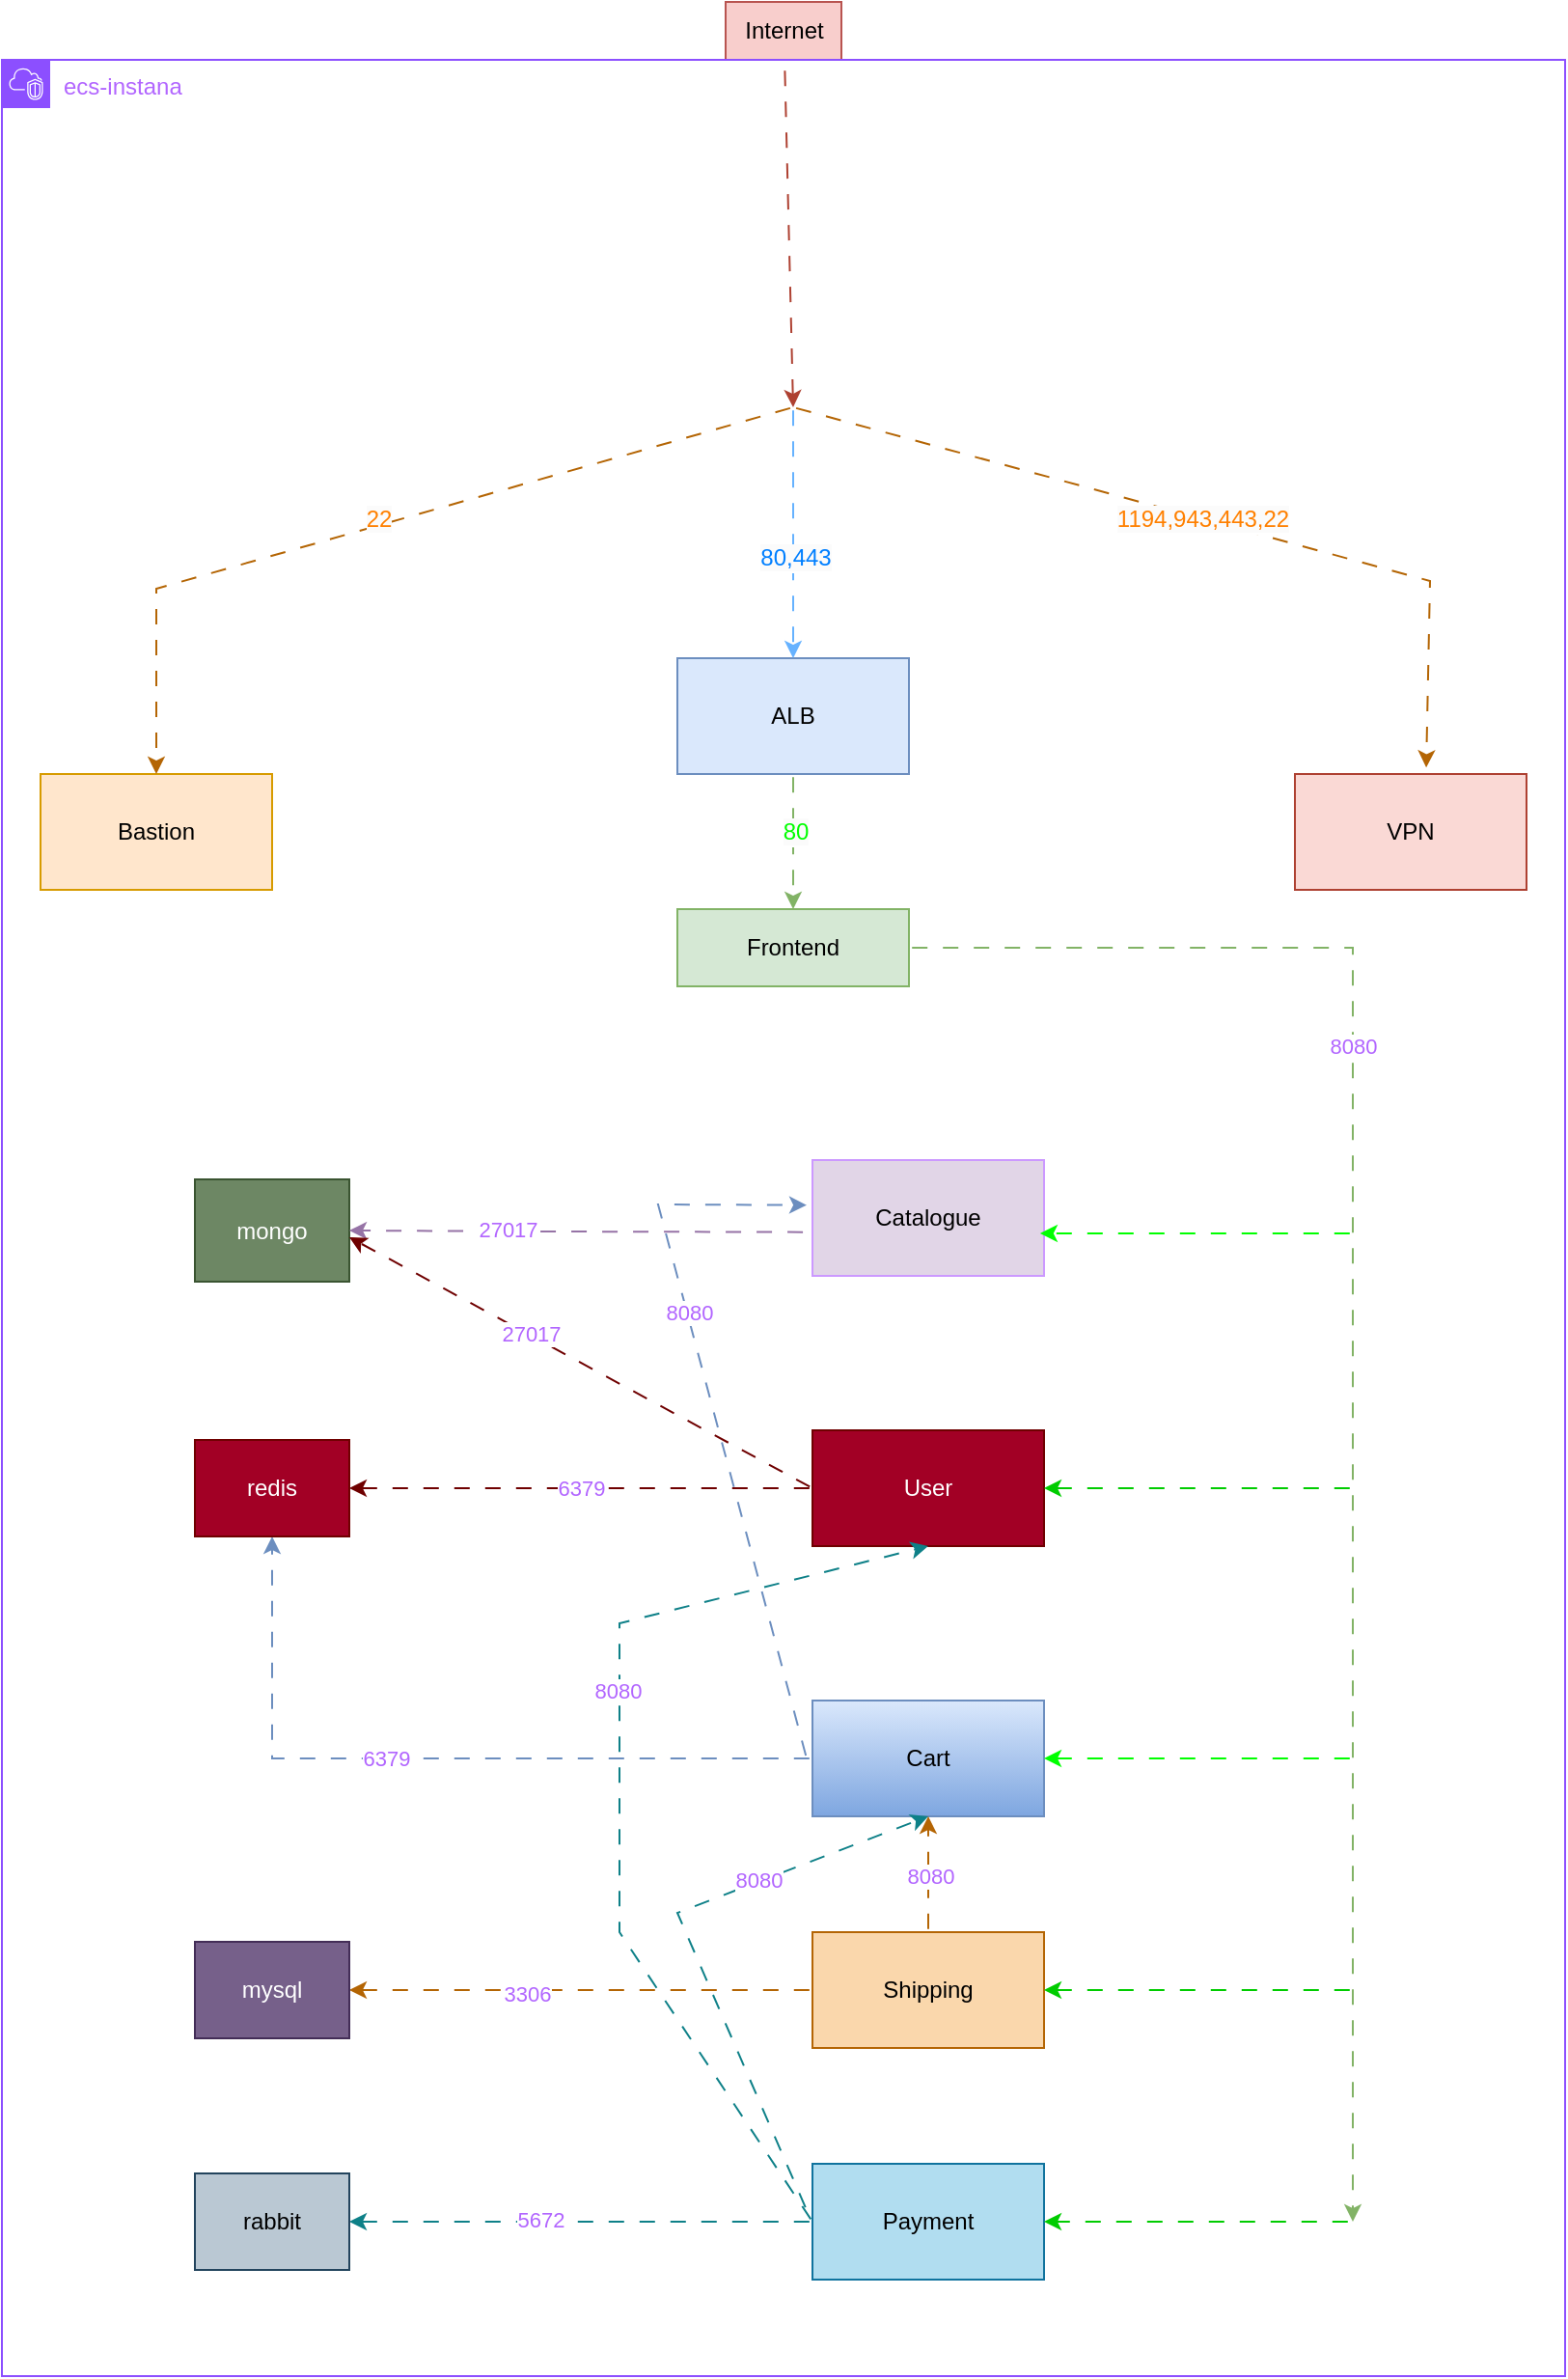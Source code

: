 <mxfile version="24.7.16">
  <diagram name="Page-1" id="QW8hZy0vqoB4EWyRL6TY">
    <mxGraphModel dx="1041" dy="1726" grid="1" gridSize="10" guides="1" tooltips="1" connect="1" arrows="1" fold="1" page="1" pageScale="1" pageWidth="850" pageHeight="1100" background="#FFFFFF" math="0" shadow="0">
      <root>
        <mxCell id="0" />
        <mxCell id="1" parent="0" />
        <mxCell id="bsLsJeDPsuY6xlqFyv93-109" value="&lt;font color=&quot;#b266ff&quot;&gt;6379&lt;/font&gt;" style="edgeStyle=orthogonalEdgeStyle;rounded=0;orthogonalLoop=1;jettySize=auto;html=1;flowAnimation=1;fillColor=#a20025;strokeColor=#6F0000;entryX=1;entryY=0.5;entryDx=0;entryDy=0;" edge="1" parent="1" source="bsLsJeDPsuY6xlqFyv93-110" target="bsLsJeDPsuY6xlqFyv93-122">
          <mxGeometry relative="1" as="geometry">
            <mxPoint x="200" y="520" as="targetPoint" />
            <Array as="points">
              <mxPoint x="190" y="520" />
            </Array>
          </mxGeometry>
        </mxCell>
        <mxCell id="bsLsJeDPsuY6xlqFyv93-110" value="User" style="rounded=0;whiteSpace=wrap;html=1;fillColor=#a20025;strokeColor=#6F0000;fontColor=#ffffff;" vertex="1" parent="1">
          <mxGeometry x="430" y="490" width="120" height="60" as="geometry" />
        </mxCell>
        <mxCell id="bsLsJeDPsuY6xlqFyv93-111" style="edgeStyle=orthogonalEdgeStyle;rounded=0;orthogonalLoop=1;jettySize=auto;html=1;entryX=0.5;entryY=1;entryDx=0;entryDy=0;flowAnimation=1;fillColor=#dae8fc;strokeColor=#6c8ebf;gradientColor=#7ea6e0;" edge="1" parent="1" source="bsLsJeDPsuY6xlqFyv93-113" target="bsLsJeDPsuY6xlqFyv93-122">
          <mxGeometry relative="1" as="geometry">
            <Array as="points">
              <mxPoint x="150" y="660" />
            </Array>
          </mxGeometry>
        </mxCell>
        <mxCell id="bsLsJeDPsuY6xlqFyv93-112" value="&lt;font color=&quot;#b266ff&quot;&gt;6379&lt;/font&gt;" style="edgeLabel;html=1;align=center;verticalAlign=middle;resizable=0;points=[];" vertex="1" connectable="0" parent="bsLsJeDPsuY6xlqFyv93-111">
          <mxGeometry x="0.122" y="2" relative="1" as="geometry">
            <mxPoint y="-2" as="offset" />
          </mxGeometry>
        </mxCell>
        <mxCell id="bsLsJeDPsuY6xlqFyv93-113" value="Cart" style="rounded=0;whiteSpace=wrap;html=1;fillColor=#dae8fc;gradientColor=#7ea6e0;strokeColor=#6c8ebf;" vertex="1" parent="1">
          <mxGeometry x="430" y="630" width="120" height="60" as="geometry" />
        </mxCell>
        <mxCell id="bsLsJeDPsuY6xlqFyv93-114" value="Catalogue" style="rounded=0;whiteSpace=wrap;html=1;fillColor=#e1d5e7;strokeColor=#CC99FF;" vertex="1" parent="1">
          <mxGeometry x="430" y="350" width="120" height="60" as="geometry" />
        </mxCell>
        <mxCell id="bsLsJeDPsuY6xlqFyv93-115" style="edgeStyle=orthogonalEdgeStyle;rounded=0;orthogonalLoop=1;jettySize=auto;html=1;entryX=1;entryY=0.5;entryDx=0;entryDy=0;flowAnimation=1;fillColor=#fad7ac;strokeColor=#b46504;" edge="1" parent="1" source="bsLsJeDPsuY6xlqFyv93-119" target="bsLsJeDPsuY6xlqFyv93-124">
          <mxGeometry relative="1" as="geometry">
            <mxPoint x="70" y="780" as="targetPoint" />
          </mxGeometry>
        </mxCell>
        <mxCell id="bsLsJeDPsuY6xlqFyv93-116" value="&lt;font color=&quot;#b266ff&quot;&gt;3306&lt;/font&gt;" style="edgeLabel;html=1;align=center;verticalAlign=middle;resizable=0;points=[];" vertex="1" connectable="0" parent="bsLsJeDPsuY6xlqFyv93-115">
          <mxGeometry x="0.239" y="2" relative="1" as="geometry">
            <mxPoint as="offset" />
          </mxGeometry>
        </mxCell>
        <mxCell id="bsLsJeDPsuY6xlqFyv93-117" style="edgeStyle=orthogonalEdgeStyle;rounded=0;orthogonalLoop=1;jettySize=auto;html=1;entryX=0.5;entryY=1;entryDx=0;entryDy=0;flowAnimation=1;fillColor=#fad7ac;strokeColor=#b46504;" edge="1" parent="1" source="bsLsJeDPsuY6xlqFyv93-119" target="bsLsJeDPsuY6xlqFyv93-113">
          <mxGeometry relative="1" as="geometry" />
        </mxCell>
        <mxCell id="bsLsJeDPsuY6xlqFyv93-118" value="&lt;font color=&quot;#b266ff&quot;&gt;8080&lt;/font&gt;" style="edgeLabel;html=1;align=center;verticalAlign=middle;resizable=0;points=[];" vertex="1" connectable="0" parent="bsLsJeDPsuY6xlqFyv93-117">
          <mxGeometry x="-0.022" y="-1" relative="1" as="geometry">
            <mxPoint as="offset" />
          </mxGeometry>
        </mxCell>
        <mxCell id="bsLsJeDPsuY6xlqFyv93-119" value="Shipping" style="rounded=0;whiteSpace=wrap;html=1;fillColor=#fad7ac;strokeColor=#b46504;" vertex="1" parent="1">
          <mxGeometry x="430" y="750" width="120" height="60" as="geometry" />
        </mxCell>
        <mxCell id="bsLsJeDPsuY6xlqFyv93-120" style="edgeStyle=orthogonalEdgeStyle;rounded=0;orthogonalLoop=1;jettySize=auto;html=1;entryX=1;entryY=0.5;entryDx=0;entryDy=0;flowAnimation=1;fillColor=#b0e3e6;strokeColor=#0e8088;" edge="1" parent="1" source="bsLsJeDPsuY6xlqFyv93-121" target="bsLsJeDPsuY6xlqFyv93-125">
          <mxGeometry relative="1" as="geometry" />
        </mxCell>
        <mxCell id="bsLsJeDPsuY6xlqFyv93-161" value="&lt;font color=&quot;#b266ff&quot;&gt;5672&lt;/font&gt;" style="edgeLabel;html=1;align=center;verticalAlign=middle;resizable=0;points=[];" vertex="1" connectable="0" parent="bsLsJeDPsuY6xlqFyv93-120">
          <mxGeometry x="0.178" y="-1" relative="1" as="geometry">
            <mxPoint as="offset" />
          </mxGeometry>
        </mxCell>
        <mxCell id="bsLsJeDPsuY6xlqFyv93-121" value="Payment" style="rounded=0;whiteSpace=wrap;html=1;fillColor=#b1ddf0;strokeColor=#10739e;" vertex="1" parent="1">
          <mxGeometry x="430" y="870" width="120" height="60" as="geometry" />
        </mxCell>
        <mxCell id="bsLsJeDPsuY6xlqFyv93-122" value="redis" style="rounded=0;whiteSpace=wrap;html=1;fillColor=#a20025;fontColor=#ffffff;strokeColor=#6F0000;" vertex="1" parent="1">
          <mxGeometry x="110" y="495" width="80" height="50" as="geometry" />
        </mxCell>
        <mxCell id="bsLsJeDPsuY6xlqFyv93-123" value="mongo" style="rounded=0;whiteSpace=wrap;html=1;fillColor=#6d8764;fontColor=#ffffff;strokeColor=#3A5431;" vertex="1" parent="1">
          <mxGeometry x="110" y="360" width="80" height="53" as="geometry" />
        </mxCell>
        <mxCell id="bsLsJeDPsuY6xlqFyv93-124" value="mysql" style="rounded=0;whiteSpace=wrap;html=1;fillColor=#76608a;fontColor=#ffffff;strokeColor=#432D57;" vertex="1" parent="1">
          <mxGeometry x="110" y="755" width="80" height="50" as="geometry" />
        </mxCell>
        <mxCell id="bsLsJeDPsuY6xlqFyv93-125" value="rabbit" style="rounded=0;whiteSpace=wrap;html=1;fillColor=#bac8d3;strokeColor=#23445d;" vertex="1" parent="1">
          <mxGeometry x="110" y="875" width="80" height="50" as="geometry" />
        </mxCell>
        <mxCell id="bsLsJeDPsuY6xlqFyv93-126" value="Bastion" style="rounded=0;whiteSpace=wrap;html=1;fillColor=#ffe6cc;strokeColor=#d79b00;" vertex="1" parent="1">
          <mxGeometry x="30" y="150" width="120" height="60" as="geometry" />
        </mxCell>
        <mxCell id="bsLsJeDPsuY6xlqFyv93-127" value="VPN" style="rounded=0;whiteSpace=wrap;html=1;fillColor=#fad9d5;strokeColor=#ae4132;" vertex="1" parent="1">
          <mxGeometry x="680" y="150" width="120" height="60" as="geometry" />
        </mxCell>
        <mxCell id="bsLsJeDPsuY6xlqFyv93-128" style="edgeStyle=orthogonalEdgeStyle;rounded=0;orthogonalLoop=1;jettySize=auto;html=1;exitX=0.5;exitY=1;exitDx=0;exitDy=0;entryX=0.5;entryY=0;entryDx=0;entryDy=0;flowAnimation=1;fillColor=#d5e8d4;strokeColor=#82b366;" edge="1" parent="1" source="bsLsJeDPsuY6xlqFyv93-129" target="bsLsJeDPsuY6xlqFyv93-132">
          <mxGeometry relative="1" as="geometry" />
        </mxCell>
        <mxCell id="bsLsJeDPsuY6xlqFyv93-168" value="&lt;span style=&quot;color: rgb(0, 255, 0); font-size: 12px; background-color: rgb(251, 251, 251);&quot;&gt;80&lt;/span&gt;" style="edgeLabel;html=1;align=center;verticalAlign=middle;resizable=0;points=[];" vertex="1" connectable="0" parent="bsLsJeDPsuY6xlqFyv93-128">
          <mxGeometry x="-0.162" y="1" relative="1" as="geometry">
            <mxPoint as="offset" />
          </mxGeometry>
        </mxCell>
        <mxCell id="bsLsJeDPsuY6xlqFyv93-129" value="ALB" style="rounded=0;whiteSpace=wrap;html=1;fillColor=#dae8fc;strokeColor=#6c8ebf;" vertex="1" parent="1">
          <mxGeometry x="360" y="90" width="120" height="60" as="geometry" />
        </mxCell>
        <mxCell id="bsLsJeDPsuY6xlqFyv93-130" style="edgeStyle=orthogonalEdgeStyle;rounded=0;orthogonalLoop=1;jettySize=auto;html=1;flowAnimation=1;fillColor=#d5e8d4;gradientColor=#97d077;strokeColor=#82b366;exitX=1;exitY=0.5;exitDx=0;exitDy=0;" edge="1" parent="1" source="bsLsJeDPsuY6xlqFyv93-132">
          <mxGeometry relative="1" as="geometry">
            <mxPoint x="710" y="900" as="targetPoint" />
            <mxPoint x="550" y="240" as="sourcePoint" />
            <Array as="points">
              <mxPoint x="710" y="240" />
            </Array>
          </mxGeometry>
        </mxCell>
        <mxCell id="bsLsJeDPsuY6xlqFyv93-131" value="&lt;font color=&quot;#b266ff&quot;&gt;8080&lt;/font&gt;" style="edgeLabel;html=1;align=center;verticalAlign=middle;resizable=0;points=[];" vertex="1" connectable="0" parent="bsLsJeDPsuY6xlqFyv93-130">
          <mxGeometry x="-0.433" y="-1" relative="1" as="geometry">
            <mxPoint x="1" y="28" as="offset" />
          </mxGeometry>
        </mxCell>
        <mxCell id="bsLsJeDPsuY6xlqFyv93-132" value="Frontend" style="rounded=0;whiteSpace=wrap;html=1;fillColor=#d5e8d4;strokeColor=#82b366;" vertex="1" parent="1">
          <mxGeometry x="360" y="220" width="120" height="40" as="geometry" />
        </mxCell>
        <mxCell id="bsLsJeDPsuY6xlqFyv93-133" value="" style="endArrow=classic;html=1;rounded=0;flowAnimation=1;fillColor=#fad9d5;strokeColor=#ae4132;exitX=0.511;exitY=1.133;exitDx=0;exitDy=0;exitPerimeter=0;" edge="1" parent="1" source="bsLsJeDPsuY6xlqFyv93-145">
          <mxGeometry width="50" height="50" relative="1" as="geometry">
            <mxPoint x="419" y="-60" as="sourcePoint" />
            <mxPoint x="420" y="-40" as="targetPoint" />
          </mxGeometry>
        </mxCell>
        <mxCell id="bsLsJeDPsuY6xlqFyv93-134" value="&lt;span style=&quot;color: rgb(255, 128, 0); font-size: 12px; background-color: rgb(251, 251, 251);&quot;&gt;1194,943,443,22&lt;/span&gt;" style="endArrow=classic;html=1;rounded=0;flowAnimation=1;fillColor=#fad7ac;strokeColor=#b46504;entryX=0.567;entryY=-0.056;entryDx=0;entryDy=0;entryPerimeter=0;" edge="1" parent="1" target="bsLsJeDPsuY6xlqFyv93-127">
          <mxGeometry width="50" height="50" relative="1" as="geometry">
            <mxPoint x="420" y="-40" as="sourcePoint" />
            <mxPoint x="770" y="20" as="targetPoint" />
            <Array as="points">
              <mxPoint x="750" y="50" />
            </Array>
          </mxGeometry>
        </mxCell>
        <mxCell id="bsLsJeDPsuY6xlqFyv93-135" value="&lt;br style=&quot;font-size: 12px; background-color: rgb(251, 251, 251);&quot;&gt;&lt;span style=&quot;font-size: 12px; color: rgb(255, 128, 0); background-color: rgb(251, 251, 251);&quot;&gt;22&lt;/span&gt;" style="endArrow=classic;html=1;rounded=0;flowAnimation=1;fillColor=#fad7ac;strokeColor=#b46504;" edge="1" parent="1">
          <mxGeometry x="0.005" y="-9" width="50" height="50" relative="1" as="geometry">
            <mxPoint x="420" y="-40" as="sourcePoint" />
            <mxPoint x="90" y="150" as="targetPoint" />
            <Array as="points">
              <mxPoint x="90" y="54.02" />
            </Array>
            <mxPoint y="-1" as="offset" />
          </mxGeometry>
        </mxCell>
        <mxCell id="bsLsJeDPsuY6xlqFyv93-136" value="" style="endArrow=classic;html=1;rounded=0;entryX=1;entryY=0.5;entryDx=0;entryDy=0;flowAnimation=1;fillColor=#e1d5e7;strokeColor=#00CC00;" edge="1" parent="1" target="bsLsJeDPsuY6xlqFyv93-119">
          <mxGeometry width="50" height="50" relative="1" as="geometry">
            <mxPoint x="710" y="780" as="sourcePoint" />
            <mxPoint x="520" y="660" as="targetPoint" />
          </mxGeometry>
        </mxCell>
        <mxCell id="bsLsJeDPsuY6xlqFyv93-137" value="" style="endArrow=classic;html=1;rounded=0;entryX=1;entryY=0.5;entryDx=0;entryDy=0;flowAnimation=1;fillColor=#e1d5e7;strokeColor=#00CC00;" edge="1" parent="1" target="bsLsJeDPsuY6xlqFyv93-110">
          <mxGeometry width="50" height="50" relative="1" as="geometry">
            <mxPoint x="710" y="520" as="sourcePoint" />
            <mxPoint x="530" y="120" as="targetPoint" />
          </mxGeometry>
        </mxCell>
        <mxCell id="bsLsJeDPsuY6xlqFyv93-138" value="" style="endArrow=classic;html=1;rounded=0;entryX=1;entryY=0.5;entryDx=0;entryDy=0;flowAnimation=1;fillColor=#e1d5e7;strokeColor=#00FF00;" edge="1" parent="1" target="bsLsJeDPsuY6xlqFyv93-113">
          <mxGeometry width="50" height="50" relative="1" as="geometry">
            <mxPoint x="710" y="660" as="sourcePoint" />
            <mxPoint x="540" y="130" as="targetPoint" />
          </mxGeometry>
        </mxCell>
        <mxCell id="bsLsJeDPsuY6xlqFyv93-139" value="" style="endArrow=classic;html=1;rounded=0;entryX=0.983;entryY=0.633;entryDx=0;entryDy=0;flowAnimation=1;fillColor=#e1d5e7;strokeColor=#00FF00;entryPerimeter=0;" edge="1" parent="1" target="bsLsJeDPsuY6xlqFyv93-114">
          <mxGeometry width="50" height="50" relative="1" as="geometry">
            <mxPoint x="710" y="388" as="sourcePoint" />
            <mxPoint x="550" y="140" as="targetPoint" />
          </mxGeometry>
        </mxCell>
        <mxCell id="bsLsJeDPsuY6xlqFyv93-141" value="" style="endArrow=classic;html=1;rounded=0;entryX=0.5;entryY=0;entryDx=0;entryDy=0;flowAnimation=1;fillColor=#b1ddf0;strokeColor=#66B2FF;" edge="1" parent="1" target="bsLsJeDPsuY6xlqFyv93-129">
          <mxGeometry width="50" height="50" relative="1" as="geometry">
            <mxPoint x="420" y="-40" as="sourcePoint" />
            <mxPoint x="490" y="140" as="targetPoint" />
          </mxGeometry>
        </mxCell>
        <mxCell id="bsLsJeDPsuY6xlqFyv93-165" value="&lt;span style=&quot;color: rgb(0, 127, 255); font-size: 12px; background-color: rgb(251, 251, 251);&quot;&gt;80,443&lt;/span&gt;" style="edgeLabel;html=1;align=center;verticalAlign=middle;resizable=0;points=[];" vertex="1" connectable="0" parent="bsLsJeDPsuY6xlqFyv93-141">
          <mxGeometry x="0.2" y="1" relative="1" as="geometry">
            <mxPoint as="offset" />
          </mxGeometry>
        </mxCell>
        <mxCell id="bsLsJeDPsuY6xlqFyv93-142" value="" style="endArrow=classic;html=1;rounded=0;flowAnimation=1;fillColor=#e1d5e7;strokeColor=#00CC00;" edge="1" parent="1">
          <mxGeometry width="50" height="50" relative="1" as="geometry">
            <mxPoint x="709" y="900" as="sourcePoint" />
            <mxPoint x="550" y="900" as="targetPoint" />
          </mxGeometry>
        </mxCell>
        <mxCell id="bsLsJeDPsuY6xlqFyv93-145" value="Internet" style="text;html=1;align=center;verticalAlign=middle;resizable=0;points=[];autosize=1;strokeColor=#b85450;fillColor=#f8cecc;" vertex="1" parent="1">
          <mxGeometry x="385" y="-250" width="60" height="30" as="geometry" />
        </mxCell>
        <mxCell id="bsLsJeDPsuY6xlqFyv93-147" value="" style="endArrow=classic;html=1;rounded=0;entryX=1;entryY=0.5;entryDx=0;entryDy=0;flowAnimation=1;fillColor=#e1d5e7;strokeColor=#9673a6;exitX=-0.028;exitY=0.622;exitDx=0;exitDy=0;exitPerimeter=0;" edge="1" parent="1" source="bsLsJeDPsuY6xlqFyv93-114" target="bsLsJeDPsuY6xlqFyv93-123">
          <mxGeometry width="50" height="50" relative="1" as="geometry">
            <mxPoint x="720" y="398" as="sourcePoint" />
            <mxPoint x="558" y="398" as="targetPoint" />
            <Array as="points">
              <mxPoint x="290" y="387" />
            </Array>
          </mxGeometry>
        </mxCell>
        <mxCell id="bsLsJeDPsuY6xlqFyv93-148" value="&lt;font color=&quot;#b266ff&quot;&gt;27017&lt;/font&gt;" style="edgeLabel;html=1;align=center;verticalAlign=middle;resizable=0;points=[];" vertex="1" connectable="0" parent="bsLsJeDPsuY6xlqFyv93-147">
          <mxGeometry x="0.304" y="-1" relative="1" as="geometry">
            <mxPoint as="offset" />
          </mxGeometry>
        </mxCell>
        <mxCell id="bsLsJeDPsuY6xlqFyv93-149" value="" style="endArrow=classic;html=1;rounded=0;flowAnimation=1;fillColor=#a20025;strokeColor=#6F0000;" edge="1" parent="1">
          <mxGeometry width="50" height="50" relative="1" as="geometry">
            <mxPoint x="430" y="520" as="sourcePoint" />
            <mxPoint x="190" y="390" as="targetPoint" />
          </mxGeometry>
        </mxCell>
        <mxCell id="bsLsJeDPsuY6xlqFyv93-150" value="&lt;font color=&quot;#b266ff&quot;&gt;27017&lt;/font&gt;" style="edgeLabel;html=1;align=center;verticalAlign=middle;resizable=0;points=[];" vertex="1" connectable="0" parent="bsLsJeDPsuY6xlqFyv93-149">
          <mxGeometry x="0.219" y="-1" relative="1" as="geometry">
            <mxPoint as="offset" />
          </mxGeometry>
        </mxCell>
        <mxCell id="bsLsJeDPsuY6xlqFyv93-151" value="" style="endArrow=classic;html=1;rounded=0;entryX=-0.025;entryY=0.389;entryDx=0;entryDy=0;entryPerimeter=0;flowAnimation=1;fillColor=#dae8fc;strokeColor=#6c8ebf;gradientColor=#7ea6e0;" edge="1" parent="1" target="bsLsJeDPsuY6xlqFyv93-114">
          <mxGeometry width="50" height="50" relative="1" as="geometry">
            <mxPoint x="427" y="660" as="sourcePoint" />
            <mxPoint x="550" y="610" as="targetPoint" />
            <Array as="points">
              <mxPoint x="350" y="373" />
            </Array>
          </mxGeometry>
        </mxCell>
        <mxCell id="bsLsJeDPsuY6xlqFyv93-152" value="&lt;font color=&quot;#b266ff&quot;&gt;8080&lt;/font&gt;" style="edgeLabel;html=1;align=center;verticalAlign=middle;resizable=0;points=[];" vertex="1" connectable="0" parent="bsLsJeDPsuY6xlqFyv93-151">
          <mxGeometry x="0.278" y="-1" relative="1" as="geometry">
            <mxPoint as="offset" />
          </mxGeometry>
        </mxCell>
        <mxCell id="bsLsJeDPsuY6xlqFyv93-153" value="" style="endArrow=classic;html=1;rounded=0;flowAnimation=1;exitX=-0.025;exitY=0.4;exitDx=0;exitDy=0;exitPerimeter=0;fillColor=#b0e3e6;strokeColor=#0e8088;" edge="1" parent="1" source="bsLsJeDPsuY6xlqFyv93-121">
          <mxGeometry width="50" height="50" relative="1" as="geometry">
            <mxPoint x="310" y="900" as="sourcePoint" />
            <mxPoint x="490" y="690" as="targetPoint" />
            <Array as="points">
              <mxPoint x="360" y="740" />
            </Array>
          </mxGeometry>
        </mxCell>
        <mxCell id="bsLsJeDPsuY6xlqFyv93-154" value="&lt;font color=&quot;#b266ff&quot;&gt;8080&lt;/font&gt;" style="edgeLabel;html=1;align=center;verticalAlign=middle;resizable=0;points=[];" vertex="1" connectable="0" parent="bsLsJeDPsuY6xlqFyv93-153">
          <mxGeometry x="0.385" y="1" relative="1" as="geometry">
            <mxPoint as="offset" />
          </mxGeometry>
        </mxCell>
        <mxCell id="bsLsJeDPsuY6xlqFyv93-155" value="" style="endArrow=classic;html=1;rounded=0;entryX=0.5;entryY=1;entryDx=0;entryDy=0;flowAnimation=1;fillColor=#b0e3e6;strokeColor=#0e8088;" edge="1" parent="1" target="bsLsJeDPsuY6xlqFyv93-110">
          <mxGeometry width="50" height="50" relative="1" as="geometry">
            <mxPoint x="430" y="900" as="sourcePoint" />
            <mxPoint x="500" y="560" as="targetPoint" />
            <Array as="points">
              <mxPoint x="330" y="750" />
              <mxPoint x="330" y="590" />
            </Array>
          </mxGeometry>
        </mxCell>
        <mxCell id="bsLsJeDPsuY6xlqFyv93-156" value="&lt;font color=&quot;#b266ff&quot;&gt;8080&lt;/font&gt;" style="edgeLabel;html=1;align=center;verticalAlign=middle;resizable=0;points=[];" vertex="1" connectable="0" parent="bsLsJeDPsuY6xlqFyv93-155">
          <mxGeometry x="0.21" y="1" relative="1" as="geometry">
            <mxPoint as="offset" />
          </mxGeometry>
        </mxCell>
        <mxCell id="bsLsJeDPsuY6xlqFyv93-170" value="&lt;font color=&quot;#b266ff&quot;&gt;ecs-instana&lt;/font&gt;&lt;div&gt;&lt;br&gt;&lt;/div&gt;" style="points=[[0,0],[0.25,0],[0.5,0],[0.75,0],[1,0],[1,0.25],[1,0.5],[1,0.75],[1,1],[0.75,1],[0.5,1],[0.25,1],[0,1],[0,0.75],[0,0.5],[0,0.25]];outlineConnect=0;gradientColor=none;html=1;whiteSpace=wrap;fontSize=12;fontStyle=0;container=1;pointerEvents=0;collapsible=0;recursiveResize=0;shape=mxgraph.aws4.group;grIcon=mxgraph.aws4.group_vpc2;strokeColor=#8C4FFF;fillColor=none;verticalAlign=top;align=left;spacingLeft=30;fontColor=#AAB7B8;dashed=0;" vertex="1" parent="1">
          <mxGeometry x="10" y="-220" width="810" height="1200" as="geometry" />
        </mxCell>
      </root>
    </mxGraphModel>
  </diagram>
</mxfile>
